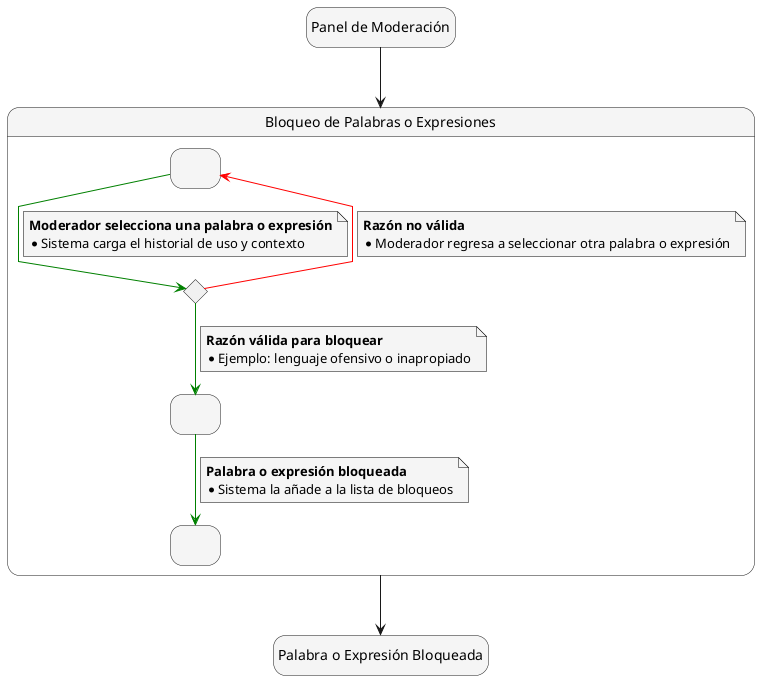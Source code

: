@startuml Bloquear_Palabras_Expresiones
skinparam {
    NoteBackgroundColor #whiteSmoke
    NoteBorderColor #black
    linetype polyline
}

skinparam state {
    BackgroundColor #whiteSmoke
}

hide empty description

state startState as "Panel de Moderación"
state endState as "Palabra o Expresión Bloqueada"

startState --> ProcesoDeBloqueo

state ProcesoDeBloqueo as "Bloqueo de Palabras o Expresiones" {
    state SeleccionarPalabra as " "
    state ValidarBloqueo <<choice>>
    state ConfirmarBloqueo as " "
    state BloqueoCompletado as " "

    SeleccionarPalabra -[#green]-> ValidarBloqueo
    note on link
        <b>Moderador selecciona una palabra o expresión</b>
        * Sistema carga el historial de uso y contexto
    end note

    ValidarBloqueo -[#green]-> ConfirmarBloqueo
    note on link
        <b>Razón válida para bloquear</b>
        * Ejemplo: lenguaje ofensivo o inapropiado
    end note

    ValidarBloqueo -[#red]-> SeleccionarPalabra
    note on link
        <b>Razón no válida</b>
        * Moderador regresa a seleccionar otra palabra o expresión
    end note

    ConfirmarBloqueo -[#green]-> BloqueoCompletado
    note on link
        <b>Palabra o expresión bloqueada</b>
        * Sistema la añade a la lista de bloqueos
    end note
}

state BloqueoCompletado as " "

ProcesoDeBloqueo --> endState

@enduml
